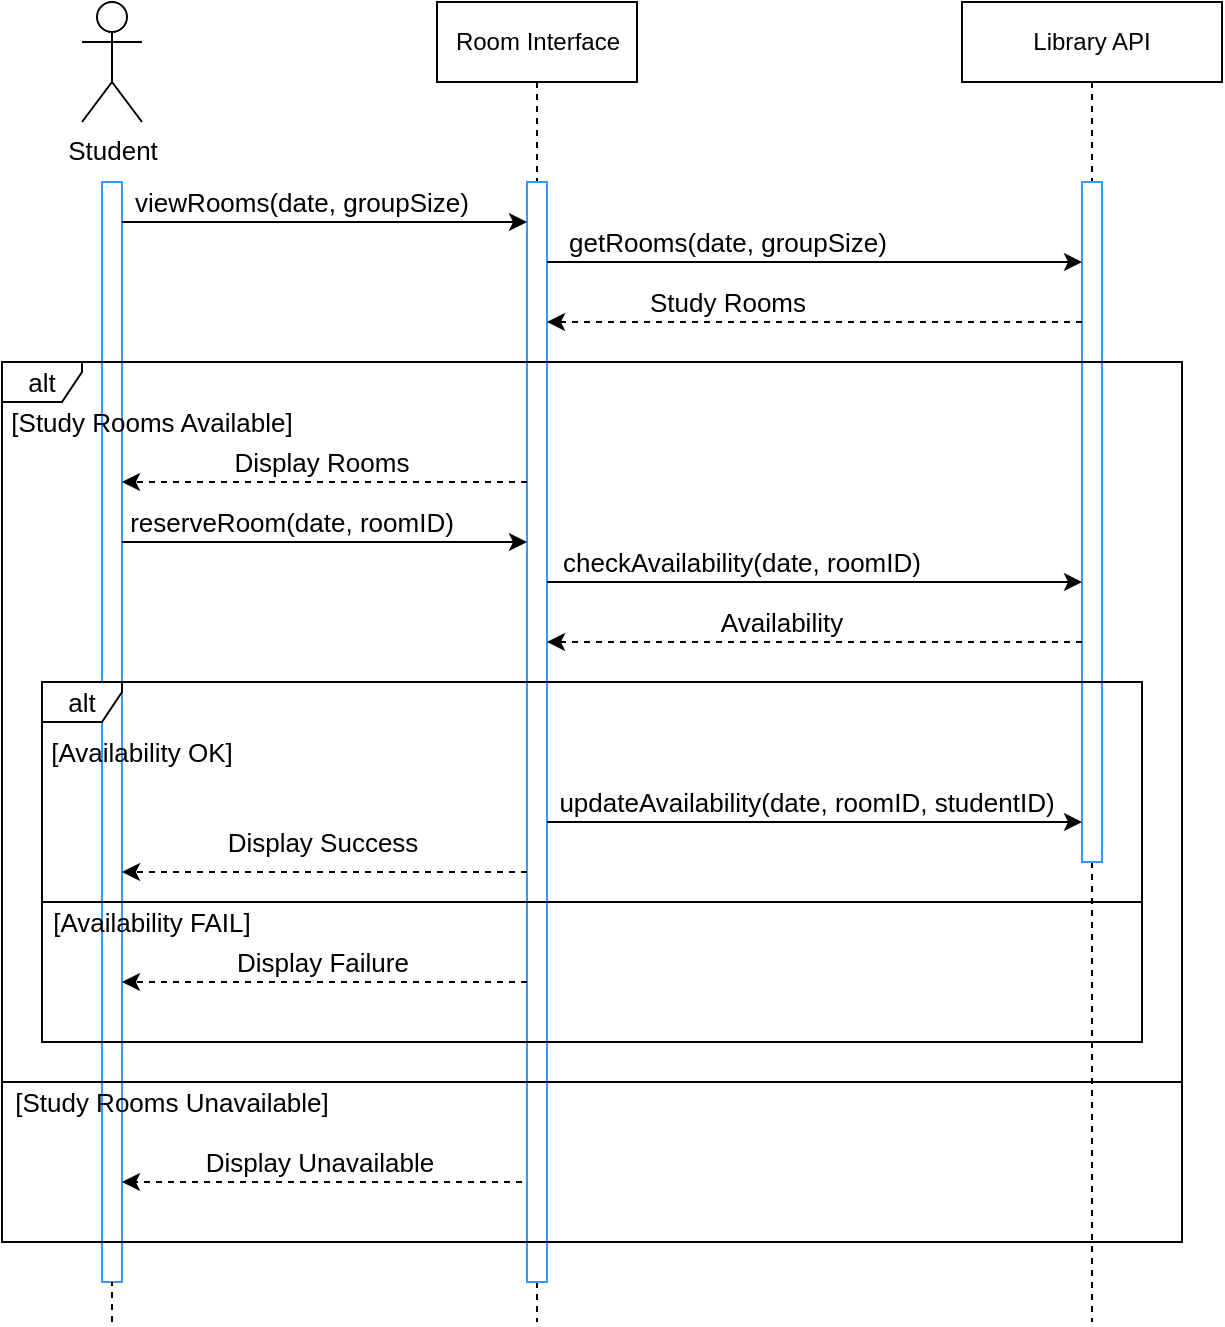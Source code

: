 <mxfile compressed="false" version="21.0.10" type="device">
  <diagram name="Page-1" id="2YBvvXClWsGukQMizWep">
    <mxGraphModel dx="1004" dy="646" grid="1" gridSize="10" guides="1" tooltips="1" connect="1" arrows="1" fold="1" page="1" pageScale="1" pageWidth="850" pageHeight="1100" math="0" shadow="0">
      <root>
        <mxCell id="0" />
        <mxCell id="1" parent="0" />
        <mxCell id="aM9ryv3xv72pqoxQDRHE-5" value="Library API" style="shape=umlLifeline;perimeter=lifelinePerimeter;whiteSpace=wrap;html=1;container=0;dropTarget=0;collapsible=0;recursiveResize=0;outlineConnect=0;portConstraint=eastwest;newEdgeStyle={&quot;edgeStyle&quot;:&quot;elbowEdgeStyle&quot;,&quot;elbow&quot;:&quot;vertical&quot;,&quot;curved&quot;:0,&quot;rounded&quot;:0};" parent="1" vertex="1">
          <mxGeometry x="490" y="40" width="130" height="660" as="geometry" />
        </mxCell>
        <mxCell id="aM9ryv3xv72pqoxQDRHE-6" value="" style="html=1;points=[];perimeter=orthogonalPerimeter;outlineConnect=0;targetShapes=umlLifeline;portConstraint=eastwest;newEdgeStyle={&quot;edgeStyle&quot;:&quot;elbowEdgeStyle&quot;,&quot;elbow&quot;:&quot;vertical&quot;,&quot;curved&quot;:0,&quot;rounded&quot;:0};strokeColor=#3399FF;" parent="aM9ryv3xv72pqoxQDRHE-5" vertex="1">
          <mxGeometry x="60" y="90" width="10" height="340" as="geometry" />
        </mxCell>
        <mxCell id="fCjNDRdymDhb6TnAWpX7-8" value="Student" style="shape=umlActor;verticalLabelPosition=bottom;verticalAlign=top;html=1;outlineConnect=0;strokeColor=#000000;fontSize=13;" parent="1" vertex="1">
          <mxGeometry x="50" y="40" width="30" height="60" as="geometry" />
        </mxCell>
        <mxCell id="fCjNDRdymDhb6TnAWpX7-12" value="" style="html=1;points=[];perimeter=orthogonalPerimeter;outlineConnect=0;targetShapes=umlLifeline;portConstraint=eastwest;newEdgeStyle={&quot;edgeStyle&quot;:&quot;elbowEdgeStyle&quot;,&quot;elbow&quot;:&quot;vertical&quot;,&quot;curved&quot;:0,&quot;rounded&quot;:0};strokeColor=#3399FF;" parent="1" vertex="1">
          <mxGeometry x="60" y="130" width="10" height="550" as="geometry" />
        </mxCell>
        <mxCell id="fCjNDRdymDhb6TnAWpX7-27" value="Room Interface" style="shape=umlLifeline;perimeter=lifelinePerimeter;whiteSpace=wrap;html=1;container=0;dropTarget=0;collapsible=0;recursiveResize=0;outlineConnect=0;portConstraint=eastwest;newEdgeStyle={&quot;edgeStyle&quot;:&quot;elbowEdgeStyle&quot;,&quot;elbow&quot;:&quot;vertical&quot;,&quot;curved&quot;:0,&quot;rounded&quot;:0};" parent="1" vertex="1">
          <mxGeometry x="227.5" y="40" width="100" height="660" as="geometry" />
        </mxCell>
        <mxCell id="fCjNDRdymDhb6TnAWpX7-28" value="" style="html=1;points=[];perimeter=orthogonalPerimeter;outlineConnect=0;targetShapes=umlLifeline;portConstraint=eastwest;newEdgeStyle={&quot;edgeStyle&quot;:&quot;elbowEdgeStyle&quot;,&quot;elbow&quot;:&quot;vertical&quot;,&quot;curved&quot;:0,&quot;rounded&quot;:0};strokeColor=#3399FF;" parent="fCjNDRdymDhb6TnAWpX7-27" vertex="1">
          <mxGeometry x="45" y="90" width="10" height="550" as="geometry" />
        </mxCell>
        <mxCell id="fCjNDRdymDhb6TnAWpX7-33" value="" style="endArrow=none;dashed=1;html=1;rounded=0;fontSize=13;" parent="1" target="fCjNDRdymDhb6TnAWpX7-12" edge="1">
          <mxGeometry width="50" height="50" relative="1" as="geometry">
            <mxPoint x="65" y="700" as="sourcePoint" />
            <mxPoint x="65" y="660" as="targetPoint" />
            <Array as="points" />
          </mxGeometry>
        </mxCell>
        <mxCell id="fCjNDRdymDhb6TnAWpX7-34" value="" style="endArrow=classic;html=1;rounded=0;fontSize=13;" parent="1" source="fCjNDRdymDhb6TnAWpX7-12" target="fCjNDRdymDhb6TnAWpX7-28" edge="1">
          <mxGeometry width="50" height="50" relative="1" as="geometry">
            <mxPoint x="170" y="380" as="sourcePoint" />
            <mxPoint x="220" y="330" as="targetPoint" />
            <Array as="points">
              <mxPoint x="140" y="150" />
            </Array>
          </mxGeometry>
        </mxCell>
        <mxCell id="fCjNDRdymDhb6TnAWpX7-38" value="viewRooms(date, groupSize)" style="text;html=1;strokeColor=none;fillColor=none;align=center;verticalAlign=middle;whiteSpace=wrap;rounded=0;fontSize=13;" parent="1" vertex="1">
          <mxGeometry x="70" y="130" width="180" height="20" as="geometry" />
        </mxCell>
        <mxCell id="fCjNDRdymDhb6TnAWpX7-42" value="reserveRoom(date, roomID)" style="text;html=1;strokeColor=none;fillColor=none;align=center;verticalAlign=middle;whiteSpace=wrap;rounded=0;fontSize=13;" parent="1" vertex="1">
          <mxGeometry x="70" y="290" width="170" height="20" as="geometry" />
        </mxCell>
        <mxCell id="fCjNDRdymDhb6TnAWpX7-45" value="alt" style="shape=umlFrame;whiteSpace=wrap;html=1;pointerEvents=0;strokeColor=#000000;fontSize=13;width=40;height=20;" parent="1" vertex="1">
          <mxGeometry x="10" y="220" width="590" height="360" as="geometry" />
        </mxCell>
        <mxCell id="fCjNDRdymDhb6TnAWpX7-46" value="[Study Rooms Available]" style="text;html=1;strokeColor=none;fillColor=none;align=center;verticalAlign=middle;whiteSpace=wrap;rounded=0;fontSize=13;" parent="1" vertex="1">
          <mxGeometry x="10" y="240" width="150" height="20" as="geometry" />
        </mxCell>
        <mxCell id="fCjNDRdymDhb6TnAWpX7-47" value="" style="endArrow=classic;html=1;rounded=0;fontSize=13;dashed=1;" parent="1" source="aM9ryv3xv72pqoxQDRHE-6" target="fCjNDRdymDhb6TnAWpX7-28" edge="1">
          <mxGeometry width="50" height="50" relative="1" as="geometry">
            <mxPoint x="450" y="400" as="sourcePoint" />
            <mxPoint x="465" y="240" as="targetPoint" />
            <Array as="points">
              <mxPoint x="470" y="200" />
            </Array>
          </mxGeometry>
        </mxCell>
        <mxCell id="fCjNDRdymDhb6TnAWpX7-48" value="Study Rooms" style="text;html=1;strokeColor=none;fillColor=none;align=center;verticalAlign=middle;whiteSpace=wrap;rounded=0;fontSize=13;" parent="1" vertex="1">
          <mxGeometry x="327.5" y="180" width="90" height="20" as="geometry" />
        </mxCell>
        <mxCell id="fCjNDRdymDhb6TnAWpX7-51" value="" style="endArrow=classic;html=1;rounded=0;fontSize=13;" parent="1" edge="1">
          <mxGeometry width="50" height="50" relative="1" as="geometry">
            <mxPoint x="70" y="310" as="sourcePoint" />
            <mxPoint x="272.5" y="310" as="targetPoint" />
            <Array as="points">
              <mxPoint x="140" y="310" />
              <mxPoint x="205" y="310" />
            </Array>
          </mxGeometry>
        </mxCell>
        <mxCell id="fCjNDRdymDhb6TnAWpX7-52" value="" style="endArrow=classic;html=1;rounded=0;fontSize=13;dashed=1;" parent="1" source="aM9ryv3xv72pqoxQDRHE-6" edge="1">
          <mxGeometry width="50" height="50" relative="1" as="geometry">
            <mxPoint x="500" y="360" as="sourcePoint" />
            <mxPoint x="282.5" y="360" as="targetPoint" />
            <Array as="points">
              <mxPoint x="420" y="360" />
              <mxPoint x="340" y="360" />
            </Array>
          </mxGeometry>
        </mxCell>
        <mxCell id="fCjNDRdymDhb6TnAWpX7-53" value="Availability" style="text;html=1;strokeColor=none;fillColor=none;align=center;verticalAlign=middle;whiteSpace=wrap;rounded=0;fontSize=13;" parent="1" vertex="1">
          <mxGeometry x="355" y="340" width="90" height="20" as="geometry" />
        </mxCell>
        <mxCell id="fCjNDRdymDhb6TnAWpX7-55" value="alt" style="shape=umlFrame;whiteSpace=wrap;html=1;pointerEvents=0;strokeColor=#000000;fontSize=13;width=40;height=20;" parent="1" vertex="1">
          <mxGeometry x="30" y="380" width="550" height="110" as="geometry" />
        </mxCell>
        <mxCell id="fCjNDRdymDhb6TnAWpX7-57" value="[Availability OK]" style="text;html=1;strokeColor=none;fillColor=none;align=center;verticalAlign=middle;whiteSpace=wrap;rounded=0;fontSize=13;" parent="1" vertex="1">
          <mxGeometry x="30" y="405" width="100" height="20" as="geometry" />
        </mxCell>
        <mxCell id="fCjNDRdymDhb6TnAWpX7-58" value="" style="endArrow=classic;html=1;rounded=0;fontSize=13;dashed=1;" parent="1" edge="1">
          <mxGeometry width="50" height="50" relative="1" as="geometry">
            <mxPoint x="272.5" y="475" as="sourcePoint" />
            <mxPoint x="70" y="475" as="targetPoint" />
            <Array as="points">
              <mxPoint x="170" y="475" />
            </Array>
          </mxGeometry>
        </mxCell>
        <mxCell id="fCjNDRdymDhb6TnAWpX7-59" value="Display Success" style="text;html=1;strokeColor=none;fillColor=none;align=center;verticalAlign=middle;whiteSpace=wrap;rounded=0;fontSize=13;" parent="1" vertex="1">
          <mxGeometry x="82.5" y="450" width="175" height="20" as="geometry" />
        </mxCell>
        <mxCell id="fCjNDRdymDhb6TnAWpX7-60" value="" style="rounded=0;whiteSpace=wrap;html=1;strokeColor=#000000;fontSize=13;fillColor=none;" parent="1" vertex="1">
          <mxGeometry x="30" y="490" width="550" height="70" as="geometry" />
        </mxCell>
        <mxCell id="fCjNDRdymDhb6TnAWpX7-61" value="[Availability FAIL]" style="text;html=1;strokeColor=none;fillColor=none;align=center;verticalAlign=middle;whiteSpace=wrap;rounded=0;fontSize=13;" parent="1" vertex="1">
          <mxGeometry x="30" y="490" width="110" height="20" as="geometry" />
        </mxCell>
        <mxCell id="fCjNDRdymDhb6TnAWpX7-63" value="" style="endArrow=classic;html=1;rounded=0;dashed=1;fontSize=13;" parent="1" edge="1">
          <mxGeometry width="50" height="50" relative="1" as="geometry">
            <mxPoint x="272.5" y="530" as="sourcePoint" />
            <mxPoint x="70" y="530" as="targetPoint" />
            <Array as="points">
              <mxPoint x="230" y="530" />
              <mxPoint x="180" y="530" />
            </Array>
          </mxGeometry>
        </mxCell>
        <mxCell id="fCjNDRdymDhb6TnAWpX7-64" value="Display Failure" style="text;html=1;strokeColor=none;fillColor=none;align=center;verticalAlign=middle;whiteSpace=wrap;rounded=0;fontSize=13;" parent="1" vertex="1">
          <mxGeometry x="68.75" y="510" width="202.5" height="20" as="geometry" />
        </mxCell>
        <mxCell id="fCjNDRdymDhb6TnAWpX7-65" value="" style="rounded=0;whiteSpace=wrap;html=1;strokeColor=#000000;fontSize=13;fillColor=none;" parent="1" vertex="1">
          <mxGeometry x="10" y="580" width="590" height="80" as="geometry" />
        </mxCell>
        <mxCell id="fCjNDRdymDhb6TnAWpX7-66" value="[Study Rooms Unavailable]" style="text;html=1;strokeColor=none;fillColor=none;align=center;verticalAlign=middle;whiteSpace=wrap;rounded=0;fontSize=13;" parent="1" vertex="1">
          <mxGeometry x="10" y="580" width="170" height="20" as="geometry" />
        </mxCell>
        <mxCell id="fCjNDRdymDhb6TnAWpX7-67" value="" style="endArrow=classic;html=1;rounded=0;dashed=1;fontSize=13;" parent="1" edge="1" target="fCjNDRdymDhb6TnAWpX7-12">
          <mxGeometry width="50" height="50" relative="1" as="geometry">
            <mxPoint x="270" y="630" as="sourcePoint" />
            <mxPoint x="67.5" y="630" as="targetPoint" />
            <Array as="points">
              <mxPoint x="247.5" y="630" />
              <mxPoint x="157.5" y="630" />
            </Array>
          </mxGeometry>
        </mxCell>
        <mxCell id="fCjNDRdymDhb6TnAWpX7-68" value="Display Unavailable" style="text;html=1;strokeColor=none;fillColor=none;align=center;verticalAlign=middle;whiteSpace=wrap;rounded=0;fontSize=13;" parent="1" vertex="1">
          <mxGeometry x="68.75" y="610" width="200" height="20" as="geometry" />
        </mxCell>
        <mxCell id="rRXSsjVVOujCLNNW3dV_-1" value="getRooms(date, groupSize)" style="text;html=1;strokeColor=none;fillColor=none;align=center;verticalAlign=middle;whiteSpace=wrap;rounded=0;fontSize=13;" parent="1" vertex="1">
          <mxGeometry x="287.5" y="150" width="170" height="20" as="geometry" />
        </mxCell>
        <mxCell id="rRXSsjVVOujCLNNW3dV_-2" value="" style="endArrow=classic;html=1;rounded=0;" parent="1" source="fCjNDRdymDhb6TnAWpX7-28" target="aM9ryv3xv72pqoxQDRHE-6" edge="1">
          <mxGeometry width="50" height="50" relative="1" as="geometry">
            <mxPoint x="272.5" y="190" as="sourcePoint" />
            <mxPoint x="690" y="170" as="targetPoint" />
            <Array as="points">
              <mxPoint x="320" y="170" />
              <mxPoint x="408" y="170" />
              <mxPoint x="460" y="170" />
            </Array>
          </mxGeometry>
        </mxCell>
        <mxCell id="rRXSsjVVOujCLNNW3dV_-4" value="" style="endArrow=classic;html=1;rounded=0;fontSize=13;dashed=1;" parent="1" source="fCjNDRdymDhb6TnAWpX7-28" target="fCjNDRdymDhb6TnAWpX7-12" edge="1">
          <mxGeometry width="50" height="50" relative="1" as="geometry">
            <mxPoint x="265" y="280" as="sourcePoint" />
            <mxPoint x="70" y="290" as="targetPoint" />
            <Array as="points">
              <mxPoint x="230" y="280" />
              <mxPoint x="180" y="280" />
            </Array>
          </mxGeometry>
        </mxCell>
        <mxCell id="rRXSsjVVOujCLNNW3dV_-5" value="Display Rooms" style="text;html=1;strokeColor=none;fillColor=none;align=center;verticalAlign=middle;whiteSpace=wrap;rounded=0;fontSize=13;" parent="1" vertex="1">
          <mxGeometry x="125" y="260" width="90" height="20" as="geometry" />
        </mxCell>
        <mxCell id="rRXSsjVVOujCLNNW3dV_-7" value="checkAvailability(date, roomID)" style="text;html=1;strokeColor=none;fillColor=none;align=center;verticalAlign=middle;whiteSpace=wrap;rounded=0;fontSize=13;" parent="1" vertex="1">
          <mxGeometry x="280" y="310" width="200" height="20" as="geometry" />
        </mxCell>
        <mxCell id="rRXSsjVVOujCLNNW3dV_-8" value="" style="endArrow=classic;html=1;rounded=0;" parent="1" target="aM9ryv3xv72pqoxQDRHE-6" edge="1">
          <mxGeometry width="50" height="50" relative="1" as="geometry">
            <mxPoint x="282.5" y="330" as="sourcePoint" />
            <mxPoint x="500" y="330.0" as="targetPoint" />
            <Array as="points">
              <mxPoint x="290" y="330" />
              <mxPoint x="380" y="330" />
              <mxPoint x="470" y="330" />
              <mxPoint x="520" y="330" />
              <mxPoint x="530" y="330" />
            </Array>
          </mxGeometry>
        </mxCell>
        <mxCell id="eTUxnr8WWPegJwxTFaa1-1" value="updateAvailability(date, roomID, studentID)" style="text;html=1;strokeColor=none;fillColor=none;align=center;verticalAlign=middle;whiteSpace=wrap;rounded=0;fontSize=13;" parent="1" vertex="1">
          <mxGeometry x="285" y="430" width="255" height="20" as="geometry" />
        </mxCell>
        <mxCell id="eTUxnr8WWPegJwxTFaa1-2" value="" style="endArrow=classic;html=1;rounded=0;" parent="1" target="aM9ryv3xv72pqoxQDRHE-6" edge="1" source="fCjNDRdymDhb6TnAWpX7-28">
          <mxGeometry width="50" height="50" relative="1" as="geometry">
            <mxPoint x="280" y="450" as="sourcePoint" />
            <mxPoint x="497.5" y="450" as="targetPoint" />
            <Array as="points">
              <mxPoint x="327.5" y="450" />
              <mxPoint x="377.5" y="450" />
              <mxPoint x="397.5" y="450" />
              <mxPoint x="417.5" y="450" />
              <mxPoint x="467.5" y="450" />
            </Array>
          </mxGeometry>
        </mxCell>
      </root>
    </mxGraphModel>
  </diagram>
</mxfile>
